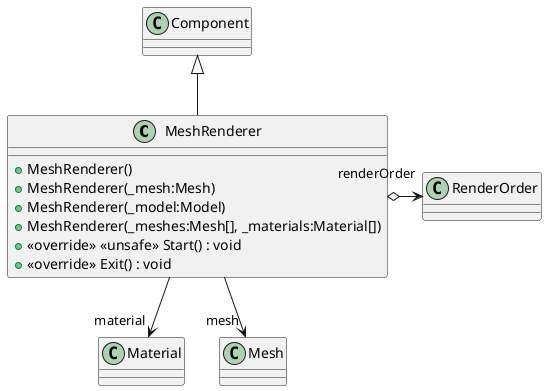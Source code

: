 @startuml
class MeshRenderer {
    + MeshRenderer()
    + MeshRenderer(_mesh:Mesh)
    + MeshRenderer(_model:Model)
    + MeshRenderer(_meshes:Mesh[], _materials:Material[])
    + <<override>> <<unsafe>> Start() : void
    + <<override>> Exit() : void
}
Component <|-- MeshRenderer
MeshRenderer --> "material" Material
MeshRenderer --> "mesh" Mesh
MeshRenderer o-> "renderOrder" RenderOrder
@enduml
